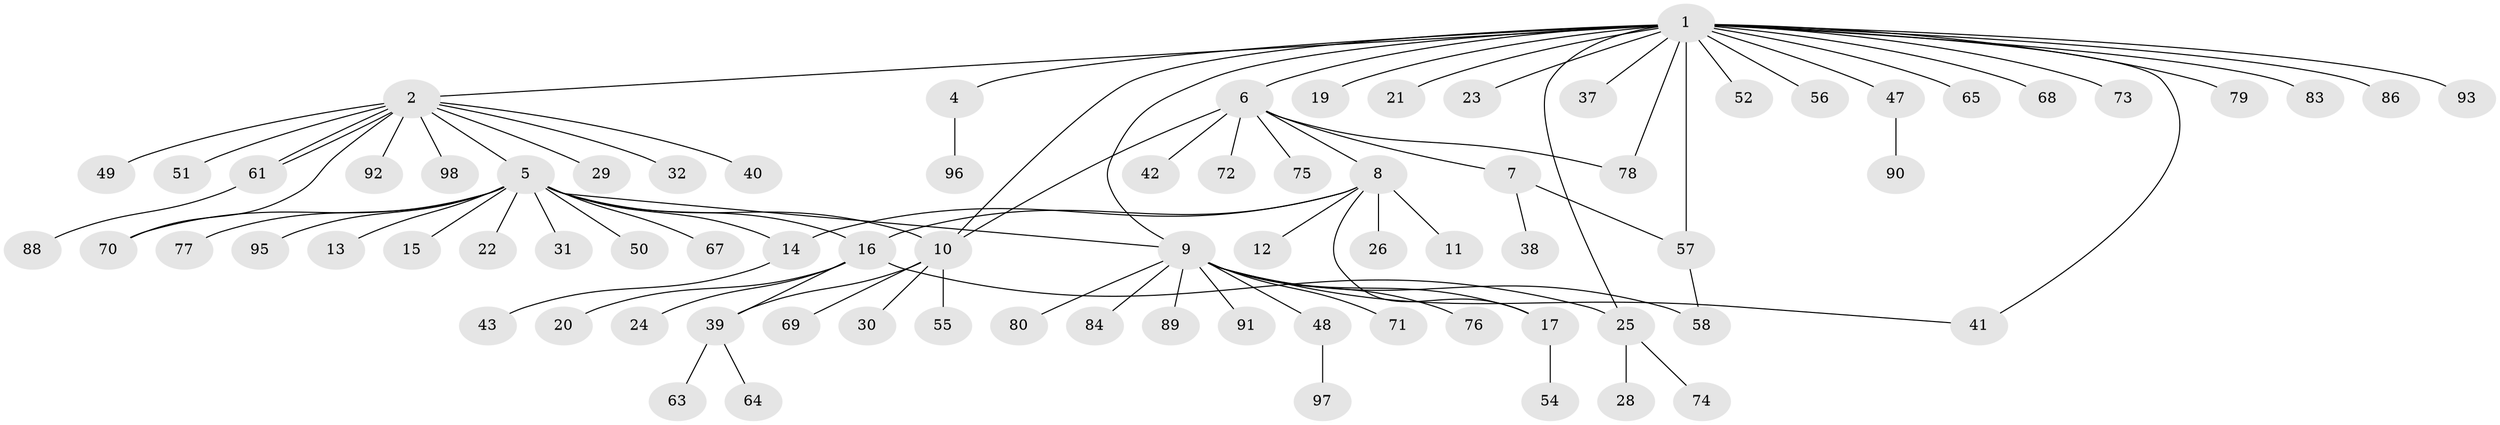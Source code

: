// original degree distribution, {22: 0.010101010101010102, 13: 0.010101010101010102, 5: 0.030303030303030304, 3: 0.04040404040404041, 8: 0.030303030303030304, 9: 0.010101010101010102, 12: 0.010101010101010102, 4: 0.04040404040404041, 1: 0.6464646464646465, 2: 0.16161616161616163, 7: 0.010101010101010102}
// Generated by graph-tools (version 1.1) at 2025/41/03/06/25 10:41:45]
// undirected, 78 vertices, 91 edges
graph export_dot {
graph [start="1"]
  node [color=gray90,style=filled];
  1 [super="+3"];
  2 [super="+35"];
  4 [super="+59"];
  5 [super="+18"];
  6 [super="+66"];
  7 [super="+44"];
  8 [super="+81"];
  9 [super="+45"];
  10 [super="+27"];
  11;
  12;
  13;
  14;
  15 [super="+36"];
  16 [super="+85"];
  17 [super="+34"];
  19;
  20;
  21;
  22;
  23 [super="+46"];
  24 [super="+53"];
  25 [super="+33"];
  26;
  28;
  29;
  30 [super="+87"];
  31;
  32;
  37;
  38;
  39 [super="+99"];
  40 [super="+62"];
  41 [super="+60"];
  42;
  43;
  47;
  48;
  49;
  50;
  51;
  52;
  54;
  55;
  56;
  57;
  58;
  61 [super="+94"];
  63;
  64;
  65;
  67;
  68;
  69;
  70;
  71;
  72;
  73;
  74;
  75;
  76;
  77;
  78 [super="+82"];
  79;
  80;
  83;
  84;
  86;
  88;
  89;
  90;
  91;
  92;
  93;
  95;
  96;
  97;
  98;
  1 -- 2;
  1 -- 4;
  1 -- 6;
  1 -- 9;
  1 -- 19;
  1 -- 21;
  1 -- 23;
  1 -- 25;
  1 -- 37;
  1 -- 52;
  1 -- 56;
  1 -- 57;
  1 -- 65;
  1 -- 68;
  1 -- 79;
  1 -- 83;
  1 -- 86;
  1 -- 93;
  1 -- 73;
  1 -- 47;
  1 -- 10;
  1 -- 41;
  1 -- 78;
  2 -- 5;
  2 -- 29;
  2 -- 32;
  2 -- 40;
  2 -- 49;
  2 -- 51;
  2 -- 61;
  2 -- 61;
  2 -- 70;
  2 -- 92;
  2 -- 98;
  4 -- 96;
  5 -- 13;
  5 -- 14;
  5 -- 15;
  5 -- 31;
  5 -- 67;
  5 -- 77;
  5 -- 70;
  5 -- 9;
  5 -- 16;
  5 -- 50;
  5 -- 22;
  5 -- 95;
  5 -- 10;
  6 -- 7;
  6 -- 8;
  6 -- 10;
  6 -- 42;
  6 -- 72;
  6 -- 75;
  6 -- 78;
  7 -- 38;
  7 -- 57;
  8 -- 11;
  8 -- 12;
  8 -- 14;
  8 -- 16;
  8 -- 17;
  8 -- 26;
  9 -- 17;
  9 -- 41;
  9 -- 48;
  9 -- 71;
  9 -- 76;
  9 -- 80;
  9 -- 84;
  9 -- 89;
  9 -- 91;
  9 -- 58;
  10 -- 30;
  10 -- 69;
  10 -- 39;
  10 -- 55;
  14 -- 43;
  16 -- 20;
  16 -- 24;
  16 -- 39;
  16 -- 25;
  17 -- 54;
  25 -- 28;
  25 -- 74;
  39 -- 63;
  39 -- 64;
  47 -- 90;
  48 -- 97;
  57 -- 58;
  61 -- 88;
}
